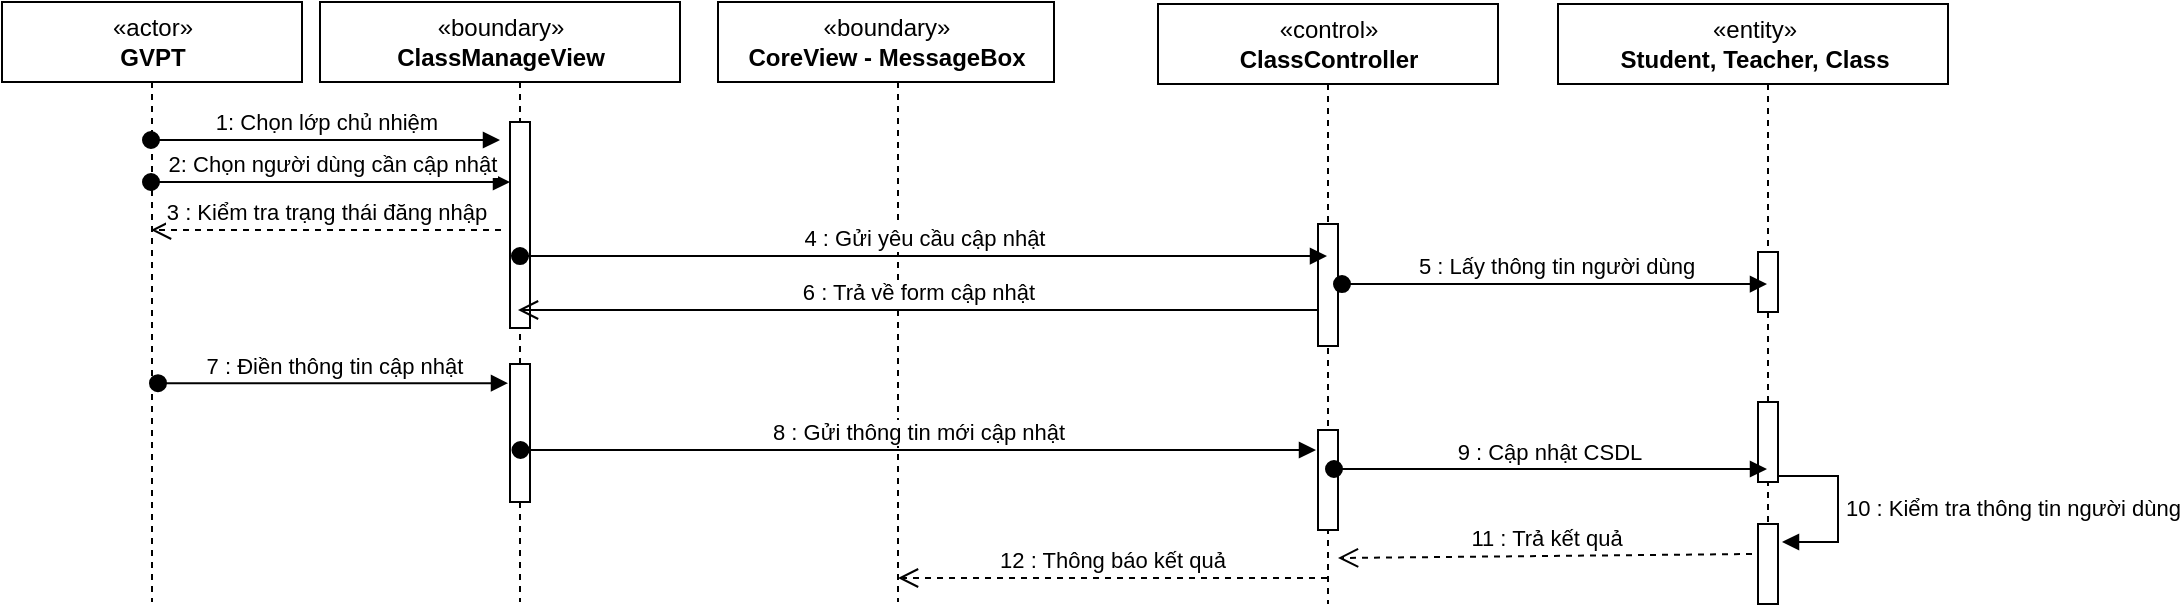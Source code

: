 <mxfile version="14.6.9" type="github">
  <diagram name="Page-1" id="13e1069c-82ec-6db2-03f1-153e76fe0fe0">
    <mxGraphModel dx="786" dy="457" grid="1" gridSize="10" guides="1" tooltips="1" connect="1" arrows="1" fold="1" page="1" pageScale="1" pageWidth="1100" pageHeight="850" background="#ffffff" math="0" shadow="0">
      <root>
        <mxCell id="0" />
        <mxCell id="1" parent="0" />
        <mxCell id="G0kBllWM4XBfNNBUBDi2-18" value=":Object" style="shape=umlLifeline;perimeter=lifelinePerimeter;whiteSpace=wrap;html=1;container=1;collapsible=0;recursiveResize=0;outlineConnect=0;" parent="1" vertex="1">
          <mxGeometry x="27" y="39" width="100" height="300" as="geometry" />
        </mxCell>
        <mxCell id="G0kBllWM4XBfNNBUBDi2-16" value="«actor»&lt;br&gt;&lt;b&gt;GVPT&lt;/b&gt;" style="html=1;" parent="1" vertex="1">
          <mxGeometry x="2" y="39" width="150" height="40" as="geometry" />
        </mxCell>
        <mxCell id="G0kBllWM4XBfNNBUBDi2-21" value=":Object" style="shape=umlLifeline;perimeter=lifelinePerimeter;whiteSpace=wrap;html=1;container=1;collapsible=0;recursiveResize=0;outlineConnect=0;" parent="1" vertex="1">
          <mxGeometry x="181" y="39" width="160" height="300" as="geometry" />
        </mxCell>
        <mxCell id="G0kBllWM4XBfNNBUBDi2-22" value="«boundary»&lt;br&gt;&lt;b&gt;ClassManageView&lt;/b&gt;" style="html=1;" parent="G0kBllWM4XBfNNBUBDi2-21" vertex="1">
          <mxGeometry x="-20" width="180" height="40" as="geometry" />
        </mxCell>
        <mxCell id="G0kBllWM4XBfNNBUBDi2-32" value="" style="html=1;points=[];perimeter=orthogonalPerimeter;" parent="G0kBllWM4XBfNNBUBDi2-21" vertex="1">
          <mxGeometry x="75" y="60" width="10" height="103" as="geometry" />
        </mxCell>
        <mxCell id="DVAs7N8q5XkVekkUKqxM-5" value="" style="html=1;points=[];perimeter=orthogonalPerimeter;" parent="G0kBllWM4XBfNNBUBDi2-21" vertex="1">
          <mxGeometry x="75" y="181" width="10" height="69" as="geometry" />
        </mxCell>
        <mxCell id="G0kBllWM4XBfNNBUBDi2-26" value=":Object" style="shape=umlLifeline;perimeter=lifelinePerimeter;whiteSpace=wrap;html=1;container=1;collapsible=0;recursiveResize=0;outlineConnect=0;" parent="1" vertex="1">
          <mxGeometry x="375" y="39" width="150" height="300" as="geometry" />
        </mxCell>
        <mxCell id="G0kBllWM4XBfNNBUBDi2-27" value="«boundary»&lt;br&gt;&lt;b&gt;CoreView - MessageBox&lt;/b&gt;" style="html=1;" parent="G0kBllWM4XBfNNBUBDi2-26" vertex="1">
          <mxGeometry x="-15" width="168" height="40" as="geometry" />
        </mxCell>
        <mxCell id="G0kBllWM4XBfNNBUBDi2-28" value=":Object" style="shape=umlLifeline;perimeter=lifelinePerimeter;whiteSpace=wrap;html=1;container=1;collapsible=0;recursiveResize=0;outlineConnect=0;" parent="1" vertex="1">
          <mxGeometry x="580" y="40" width="170" height="300" as="geometry" />
        </mxCell>
        <mxCell id="G0kBllWM4XBfNNBUBDi2-29" value="«control»&lt;br&gt;&lt;b&gt;ClassController&lt;/b&gt;" style="html=1;" parent="G0kBllWM4XBfNNBUBDi2-28" vertex="1">
          <mxGeometry width="170" height="40" as="geometry" />
        </mxCell>
        <mxCell id="G0kBllWM4XBfNNBUBDi2-35" value="" style="html=1;points=[];perimeter=orthogonalPerimeter;" parent="G0kBllWM4XBfNNBUBDi2-28" vertex="1">
          <mxGeometry x="80" y="213" width="10" height="50" as="geometry" />
        </mxCell>
        <mxCell id="PuFkgoadRzGWJXXDr4ic-1" value="" style="html=1;points=[];perimeter=orthogonalPerimeter;" parent="G0kBllWM4XBfNNBUBDi2-28" vertex="1">
          <mxGeometry x="80" y="110" width="10" height="61" as="geometry" />
        </mxCell>
        <mxCell id="G0kBllWM4XBfNNBUBDi2-30" value=":Object" style="shape=umlLifeline;perimeter=lifelinePerimeter;whiteSpace=wrap;html=1;container=1;collapsible=0;recursiveResize=0;outlineConnect=0;" parent="1" vertex="1">
          <mxGeometry x="795" y="40" width="180" height="300" as="geometry" />
        </mxCell>
        <mxCell id="G0kBllWM4XBfNNBUBDi2-31" value="«entity»&lt;br&gt;&lt;b&gt;Student, Teacher, Class&lt;/b&gt;" style="html=1;" parent="G0kBllWM4XBfNNBUBDi2-30" vertex="1">
          <mxGeometry x="-15" width="195" height="40" as="geometry" />
        </mxCell>
        <mxCell id="G0kBllWM4XBfNNBUBDi2-37" value="" style="html=1;points=[];perimeter=orthogonalPerimeter;" parent="G0kBllWM4XBfNNBUBDi2-30" vertex="1">
          <mxGeometry x="85" y="199" width="10" height="40" as="geometry" />
        </mxCell>
        <mxCell id="PuFkgoadRzGWJXXDr4ic-4" value="" style="html=1;points=[];perimeter=orthogonalPerimeter;" parent="G0kBllWM4XBfNNBUBDi2-30" vertex="1">
          <mxGeometry x="85" y="124" width="10" height="30" as="geometry" />
        </mxCell>
        <mxCell id="G0kBllWM4XBfNNBUBDi2-23" value="2: Chọn người dùng cần cập nhật" style="html=1;verticalAlign=bottom;startArrow=oval;startFill=1;endArrow=block;startSize=8;" parent="1" target="G0kBllWM4XBfNNBUBDi2-32" edge="1">
          <mxGeometry width="60" relative="1" as="geometry">
            <mxPoint x="76.5" y="129" as="sourcePoint" />
            <mxPoint x="245.5" y="129" as="targetPoint" />
            <Array as="points">
              <mxPoint x="140" y="129" />
            </Array>
          </mxGeometry>
        </mxCell>
        <mxCell id="G0kBllWM4XBfNNBUBDi2-34" value="8 : Gửi thông tin mới cập nhật" style="html=1;verticalAlign=bottom;startArrow=oval;startFill=1;endArrow=block;startSize=8;exitX=1;exitY=0.65;exitDx=0;exitDy=0;exitPerimeter=0;entryX=-0.1;entryY=0.2;entryDx=0;entryDy=0;entryPerimeter=0;" parent="1" target="G0kBllWM4XBfNNBUBDi2-35" edge="1">
          <mxGeometry width="60" relative="1" as="geometry">
            <mxPoint x="261.25" y="263" as="sourcePoint" />
            <mxPoint x="638.75" y="263" as="targetPoint" />
          </mxGeometry>
        </mxCell>
        <mxCell id="G0kBllWM4XBfNNBUBDi2-36" value="9 : Cập nhật CSDL&amp;nbsp;" style="html=1;verticalAlign=bottom;startArrow=oval;startFill=1;endArrow=block;startSize=8;exitX=0.8;exitY=0.39;exitDx=0;exitDy=0;exitPerimeter=0;" parent="1" source="G0kBllWM4XBfNNBUBDi2-35" target="G0kBllWM4XBfNNBUBDi2-30" edge="1">
          <mxGeometry width="60" relative="1" as="geometry">
            <mxPoint x="540" y="220" as="sourcePoint" />
            <mxPoint x="600" y="220" as="targetPoint" />
          </mxGeometry>
        </mxCell>
        <mxCell id="G0kBllWM4XBfNNBUBDi2-40" value="" style="html=1;points=[];perimeter=orthogonalPerimeter;" parent="1" vertex="1">
          <mxGeometry x="880" y="300" width="10" height="40" as="geometry" />
        </mxCell>
        <mxCell id="G0kBllWM4XBfNNBUBDi2-41" value="10 : Kiểm tra thông tin người dùng" style="edgeStyle=orthogonalEdgeStyle;html=1;align=left;spacingLeft=2;endArrow=block;rounded=0;exitX=1.011;exitY=0.926;exitDx=0;exitDy=0;exitPerimeter=0;" parent="1" source="G0kBllWM4XBfNNBUBDi2-37" edge="1">
          <mxGeometry relative="1" as="geometry">
            <mxPoint x="932" y="259" as="sourcePoint" />
            <Array as="points">
              <mxPoint x="920" y="276" />
              <mxPoint x="920" y="309" />
            </Array>
            <mxPoint x="892" y="309" as="targetPoint" />
          </mxGeometry>
        </mxCell>
        <mxCell id="DVAs7N8q5XkVekkUKqxM-1" value="3 : Kiểm tra trạng thái đăng nhập" style="html=1;verticalAlign=bottom;endArrow=open;dashed=1;endSize=8;" parent="1" edge="1">
          <mxGeometry relative="1" as="geometry">
            <mxPoint x="251.5" y="153" as="sourcePoint" />
            <mxPoint x="76.5" y="153" as="targetPoint" />
            <Array as="points">
              <mxPoint x="190" y="153" />
            </Array>
          </mxGeometry>
        </mxCell>
        <mxCell id="DVAs7N8q5XkVekkUKqxM-6" value="6 : Trả về form cập nhật" style="html=1;verticalAlign=bottom;endArrow=open;endSize=8;" parent="1" edge="1">
          <mxGeometry relative="1" as="geometry">
            <mxPoint x="660" y="193" as="sourcePoint" />
            <mxPoint x="259.997" y="193" as="targetPoint" />
            <Array as="points">
              <mxPoint x="373.33" y="193" />
            </Array>
          </mxGeometry>
        </mxCell>
        <mxCell id="DVAs7N8q5XkVekkUKqxM-7" value="7 : Điền thông tin cập nhật" style="html=1;verticalAlign=bottom;startArrow=oval;startFill=1;endArrow=block;startSize=8;" parent="1" edge="1">
          <mxGeometry width="60" relative="1" as="geometry">
            <mxPoint x="80" y="229.58" as="sourcePoint" />
            <mxPoint x="255.0" y="229.58" as="targetPoint" />
            <Array as="points">
              <mxPoint x="143.5" y="229.58" />
            </Array>
          </mxGeometry>
        </mxCell>
        <mxCell id="DVAs7N8q5XkVekkUKqxM-8" value="11 : Trả kết quả" style="html=1;verticalAlign=bottom;endArrow=open;dashed=1;endSize=8;exitX=-0.3;exitY=0.375;exitDx=0;exitDy=0;exitPerimeter=0;" parent="1" source="G0kBllWM4XBfNNBUBDi2-40" edge="1">
          <mxGeometry relative="1" as="geometry">
            <mxPoint x="844.5" y="317" as="sourcePoint" />
            <mxPoint x="670" y="317" as="targetPoint" />
          </mxGeometry>
        </mxCell>
        <mxCell id="DVAs7N8q5XkVekkUKqxM-9" value="12 : Thông báo kết quả" style="html=1;verticalAlign=bottom;endArrow=open;dashed=1;endSize=8;" parent="1" source="G0kBllWM4XBfNNBUBDi2-28" edge="1">
          <mxGeometry relative="1" as="geometry">
            <mxPoint x="630" y="327" as="sourcePoint" />
            <mxPoint x="450" y="327" as="targetPoint" />
          </mxGeometry>
        </mxCell>
        <mxCell id="PuFkgoadRzGWJXXDr4ic-2" value="4 : Gửi yêu cầu cập nhật" style="html=1;verticalAlign=bottom;startArrow=oval;startFill=1;endArrow=block;startSize=8;exitX=0.9;exitY=0.243;exitDx=0;exitDy=0;exitPerimeter=0;" parent="1" edge="1">
          <mxGeometry width="60" relative="1" as="geometry">
            <mxPoint x="261" y="166.01" as="sourcePoint" />
            <mxPoint x="664.5" y="166.01" as="targetPoint" />
          </mxGeometry>
        </mxCell>
        <mxCell id="PuFkgoadRzGWJXXDr4ic-3" value="5 : Lấy thông tin người dùng" style="html=1;verticalAlign=bottom;startArrow=oval;startFill=1;endArrow=block;startSize=8;exitX=1.2;exitY=0.563;exitDx=0;exitDy=0;exitPerimeter=0;" parent="1" edge="1">
          <mxGeometry width="60" relative="1" as="geometry">
            <mxPoint x="672" y="180.04" as="sourcePoint" />
            <mxPoint x="884.5" y="180.04" as="targetPoint" />
          </mxGeometry>
        </mxCell>
        <mxCell id="ABAlYBY7i0wU0Ivu48dD-1" value="1: Chọn lớp chủ nhiệm" style="html=1;verticalAlign=bottom;startArrow=oval;startFill=1;endArrow=block;startSize=8;" parent="1" edge="1">
          <mxGeometry width="60" relative="1" as="geometry">
            <mxPoint x="76.5" y="108" as="sourcePoint" />
            <mxPoint x="251" y="108" as="targetPoint" />
            <Array as="points">
              <mxPoint x="140" y="108" />
            </Array>
          </mxGeometry>
        </mxCell>
      </root>
    </mxGraphModel>
  </diagram>
</mxfile>
